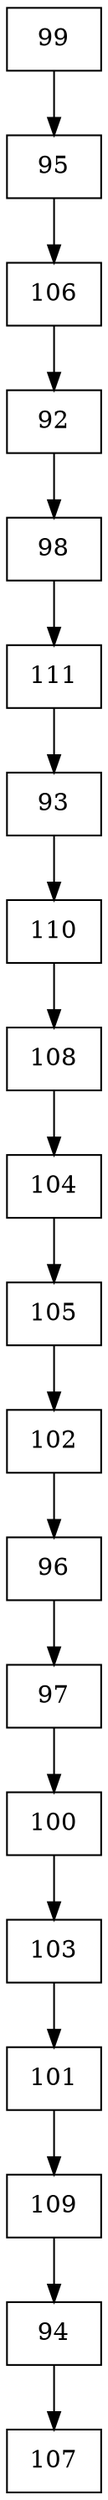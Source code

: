 digraph G {
  node [shape=record];
  node0 [label="{99}"];
  node0 -> node1;
  node1 [label="{95}"];
  node1 -> node2;
  node2 [label="{106}"];
  node2 -> node3;
  node3 [label="{92}"];
  node3 -> node4;
  node4 [label="{98}"];
  node4 -> node5;
  node5 [label="{111}"];
  node5 -> node6;
  node6 [label="{93}"];
  node6 -> node7;
  node7 [label="{110}"];
  node7 -> node8;
  node8 [label="{108}"];
  node8 -> node9;
  node9 [label="{104}"];
  node9 -> node10;
  node10 [label="{105}"];
  node10 -> node11;
  node11 [label="{102}"];
  node11 -> node12;
  node12 [label="{96}"];
  node12 -> node13;
  node13 [label="{97}"];
  node13 -> node14;
  node14 [label="{100}"];
  node14 -> node15;
  node15 [label="{103}"];
  node15 -> node16;
  node16 [label="{101}"];
  node16 -> node17;
  node17 [label="{109}"];
  node17 -> node18;
  node18 [label="{94}"];
  node18 -> node19;
  node19 [label="{107}"];
}
